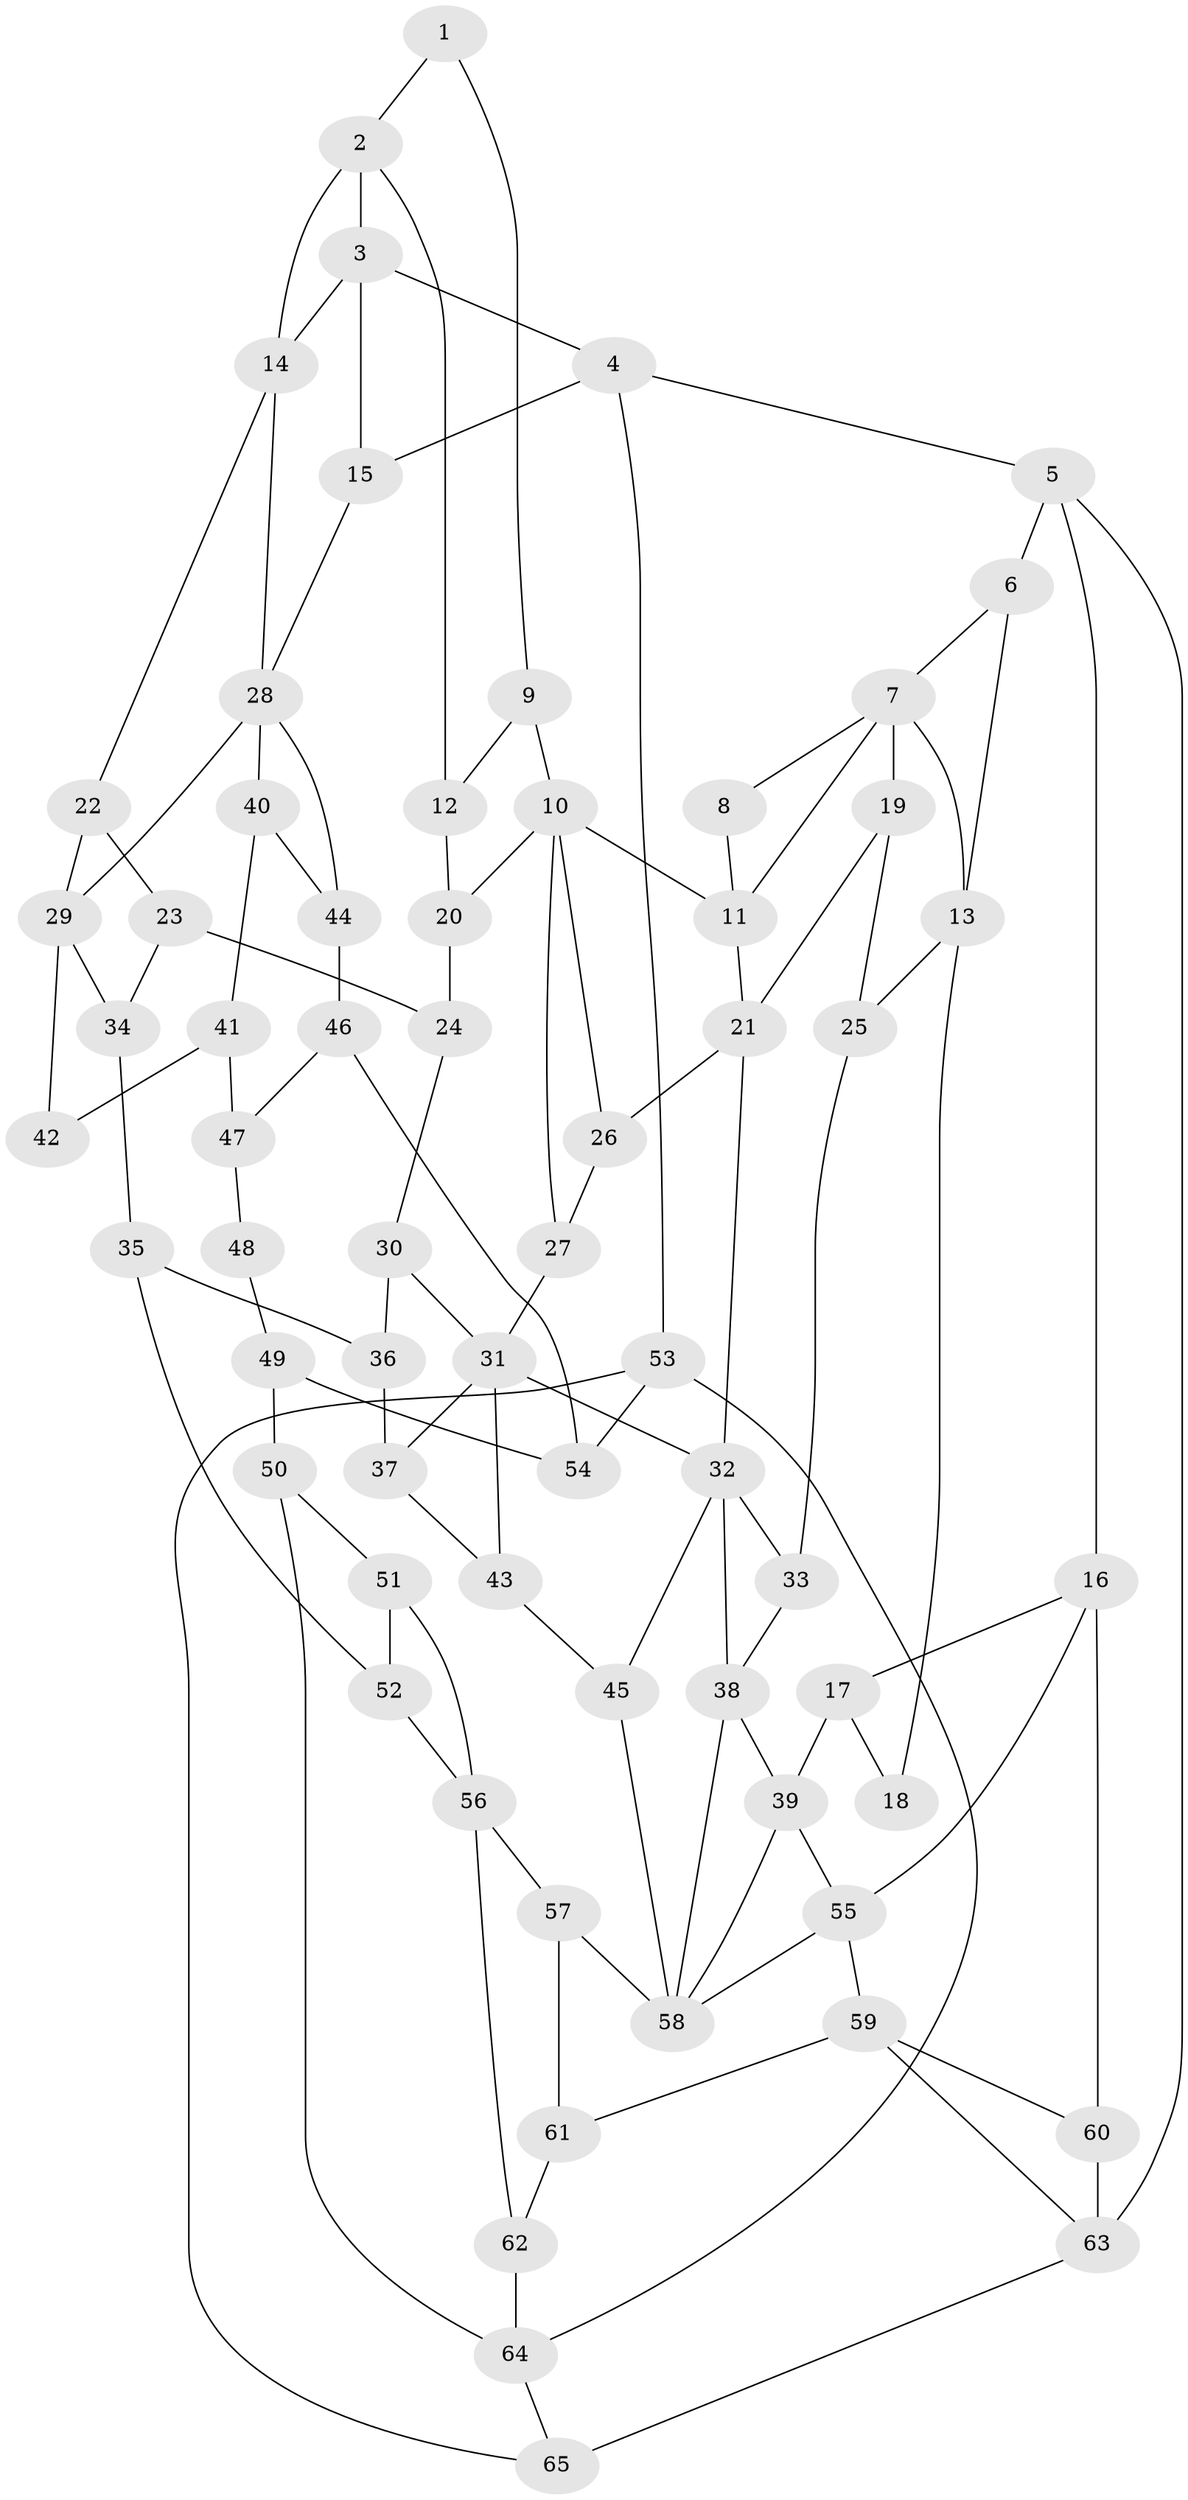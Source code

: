// original degree distribution, {3: 0.015503875968992248, 4: 0.20930232558139536, 6: 0.18604651162790697, 5: 0.5891472868217055}
// Generated by graph-tools (version 1.1) at 2025/38/03/09/25 02:38:43]
// undirected, 65 vertices, 110 edges
graph export_dot {
graph [start="1"]
  node [color=gray90,style=filled];
  1;
  2;
  3;
  4;
  5;
  6;
  7;
  8;
  9;
  10;
  11;
  12;
  13;
  14;
  15;
  16;
  17;
  18;
  19;
  20;
  21;
  22;
  23;
  24;
  25;
  26;
  27;
  28;
  29;
  30;
  31;
  32;
  33;
  34;
  35;
  36;
  37;
  38;
  39;
  40;
  41;
  42;
  43;
  44;
  45;
  46;
  47;
  48;
  49;
  50;
  51;
  52;
  53;
  54;
  55;
  56;
  57;
  58;
  59;
  60;
  61;
  62;
  63;
  64;
  65;
  1 -- 2 [weight=1.0];
  1 -- 9 [weight=1.0];
  2 -- 3 [weight=2.0];
  2 -- 12 [weight=1.0];
  2 -- 14 [weight=2.0];
  3 -- 4 [weight=1.0];
  3 -- 14 [weight=1.0];
  3 -- 15 [weight=1.0];
  4 -- 5 [weight=1.0];
  4 -- 15 [weight=1.0];
  4 -- 53 [weight=1.0];
  5 -- 6 [weight=1.0];
  5 -- 16 [weight=1.0];
  5 -- 63 [weight=1.0];
  6 -- 7 [weight=1.0];
  6 -- 13 [weight=1.0];
  7 -- 8 [weight=1.0];
  7 -- 11 [weight=1.0];
  7 -- 13 [weight=1.0];
  7 -- 19 [weight=2.0];
  8 -- 11 [weight=1.0];
  9 -- 10 [weight=1.0];
  9 -- 12 [weight=1.0];
  10 -- 11 [weight=2.0];
  10 -- 20 [weight=1.0];
  10 -- 26 [weight=1.0];
  10 -- 27 [weight=1.0];
  11 -- 21 [weight=1.0];
  12 -- 20 [weight=1.0];
  13 -- 18 [weight=2.0];
  13 -- 25 [weight=1.0];
  14 -- 22 [weight=1.0];
  14 -- 28 [weight=1.0];
  15 -- 28 [weight=1.0];
  16 -- 17 [weight=1.0];
  16 -- 55 [weight=1.0];
  16 -- 60 [weight=2.0];
  17 -- 18 [weight=1.0];
  17 -- 39 [weight=2.0];
  19 -- 21 [weight=1.0];
  19 -- 25 [weight=1.0];
  20 -- 24 [weight=1.0];
  21 -- 26 [weight=1.0];
  21 -- 32 [weight=2.0];
  22 -- 23 [weight=1.0];
  22 -- 29 [weight=1.0];
  23 -- 24 [weight=1.0];
  23 -- 34 [weight=1.0];
  24 -- 30 [weight=1.0];
  25 -- 33 [weight=1.0];
  26 -- 27 [weight=1.0];
  27 -- 31 [weight=1.0];
  28 -- 29 [weight=2.0];
  28 -- 40 [weight=1.0];
  28 -- 44 [weight=1.0];
  29 -- 34 [weight=1.0];
  29 -- 42 [weight=1.0];
  30 -- 31 [weight=1.0];
  30 -- 36 [weight=1.0];
  31 -- 32 [weight=1.0];
  31 -- 37 [weight=1.0];
  31 -- 43 [weight=1.0];
  32 -- 33 [weight=1.0];
  32 -- 38 [weight=1.0];
  32 -- 45 [weight=1.0];
  33 -- 38 [weight=1.0];
  34 -- 35 [weight=1.0];
  35 -- 36 [weight=1.0];
  35 -- 52 [weight=1.0];
  36 -- 37 [weight=4.0];
  37 -- 43 [weight=1.0];
  38 -- 39 [weight=1.0];
  38 -- 58 [weight=1.0];
  39 -- 55 [weight=2.0];
  39 -- 58 [weight=1.0];
  40 -- 41 [weight=1.0];
  40 -- 44 [weight=1.0];
  41 -- 42 [weight=2.0];
  41 -- 47 [weight=3.0];
  43 -- 45 [weight=1.0];
  44 -- 46 [weight=1.0];
  45 -- 58 [weight=1.0];
  46 -- 47 [weight=1.0];
  46 -- 54 [weight=1.0];
  47 -- 48 [weight=2.0];
  48 -- 49 [weight=1.0];
  49 -- 50 [weight=1.0];
  49 -- 54 [weight=1.0];
  50 -- 51 [weight=1.0];
  50 -- 64 [weight=1.0];
  51 -- 52 [weight=1.0];
  51 -- 56 [weight=1.0];
  52 -- 56 [weight=1.0];
  53 -- 54 [weight=1.0];
  53 -- 64 [weight=1.0];
  53 -- 65 [weight=1.0];
  55 -- 58 [weight=1.0];
  55 -- 59 [weight=1.0];
  56 -- 57 [weight=2.0];
  56 -- 62 [weight=2.0];
  57 -- 58 [weight=2.0];
  57 -- 61 [weight=1.0];
  59 -- 60 [weight=1.0];
  59 -- 61 [weight=1.0];
  59 -- 63 [weight=1.0];
  60 -- 63 [weight=3.0];
  61 -- 62 [weight=1.0];
  62 -- 64 [weight=2.0];
  63 -- 65 [weight=2.0];
  64 -- 65 [weight=1.0];
}
